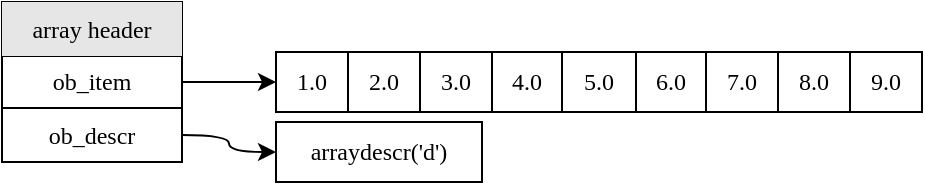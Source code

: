 <mxfile version="13.3.9" type="device"><diagram id="V-fRS5R0NmhQq2q2xxJZ" name="Page-1"><mxGraphModel dx="1422" dy="822" grid="1" gridSize="10" guides="1" tooltips="1" connect="1" arrows="1" fold="1" page="1" pageScale="1" pageWidth="827" pageHeight="1169" math="0" shadow="0"><root><mxCell id="0"/><mxCell id="1" parent="0"/><mxCell id="NCydLkMNIyWAf2cH4Ijt-1" value="" style="shape=table;html=1;whiteSpace=wrap;startSize=0;container=1;collapsible=0;childLayout=tableLayout;fontFamily=Verdana;fontSize=12;" parent="1" vertex="1"><mxGeometry x="300" y="350" width="90" height="80" as="geometry"/></mxCell><mxCell id="NCydLkMNIyWAf2cH4Ijt-2" value="" style="shape=partialRectangle;html=1;whiteSpace=wrap;collapsible=0;dropTarget=0;pointerEvents=0;fillColor=none;top=0;left=0;bottom=0;right=0;points=[[0,0.5],[1,0.5]];portConstraint=eastwest;fontFamily=Verdana;fontSize=12;" parent="NCydLkMNIyWAf2cH4Ijt-1" vertex="1"><mxGeometry width="90" height="27" as="geometry"/></mxCell><mxCell id="NCydLkMNIyWAf2cH4Ijt-3" value="array header" style="shape=partialRectangle;html=1;whiteSpace=wrap;connectable=0;overflow=hidden;top=0;left=0;bottom=0;right=0;fontFamily=Verdana;fontSize=12;fillColor=#E6E6E6;" parent="NCydLkMNIyWAf2cH4Ijt-2" vertex="1"><mxGeometry width="90" height="27" as="geometry"/></mxCell><mxCell id="NCydLkMNIyWAf2cH4Ijt-4" value="" style="shape=partialRectangle;html=1;whiteSpace=wrap;collapsible=0;dropTarget=0;pointerEvents=0;fillColor=none;top=0;left=0;bottom=0;right=0;points=[[0,0.5],[1,0.5]];portConstraint=eastwest;fontFamily=Verdana;fontSize=12;" parent="NCydLkMNIyWAf2cH4Ijt-1" vertex="1"><mxGeometry y="27" width="90" height="26" as="geometry"/></mxCell><mxCell id="NCydLkMNIyWAf2cH4Ijt-5" value="ob_item" style="shape=partialRectangle;html=1;whiteSpace=wrap;connectable=0;overflow=hidden;fillColor=none;top=0;left=0;bottom=0;right=0;fontFamily=Verdana;fontSize=12;" parent="NCydLkMNIyWAf2cH4Ijt-4" vertex="1"><mxGeometry width="90" height="26" as="geometry"/></mxCell><mxCell id="NCydLkMNIyWAf2cH4Ijt-6" value="" style="shape=partialRectangle;html=1;whiteSpace=wrap;collapsible=0;dropTarget=0;pointerEvents=0;fillColor=none;top=0;left=0;bottom=0;right=0;points=[[0,0.5],[1,0.5]];portConstraint=eastwest;fontFamily=Verdana;fontSize=12;" parent="NCydLkMNIyWAf2cH4Ijt-1" vertex="1"><mxGeometry y="53" width="90" height="27" as="geometry"/></mxCell><mxCell id="NCydLkMNIyWAf2cH4Ijt-7" value="ob_descr" style="shape=partialRectangle;html=1;whiteSpace=wrap;connectable=0;overflow=hidden;fillColor=none;top=0;left=0;bottom=0;right=0;fontFamily=Verdana;fontSize=12;" parent="NCydLkMNIyWAf2cH4Ijt-6" vertex="1"><mxGeometry width="90" height="27" as="geometry"/></mxCell><mxCell id="NCydLkMNIyWAf2cH4Ijt-8" value="" style="shape=table;html=1;whiteSpace=wrap;startSize=0;container=1;collapsible=0;childLayout=tableLayout;fontFamily=Verdana;fontSize=12;" parent="1" vertex="1"><mxGeometry x="437" y="375" width="323" height="30" as="geometry"/></mxCell><mxCell id="NCydLkMNIyWAf2cH4Ijt-9" value="" style="shape=partialRectangle;html=1;whiteSpace=wrap;collapsible=0;dropTarget=0;pointerEvents=0;fillColor=none;top=0;left=0;bottom=0;right=0;points=[[0,0.5],[1,0.5]];portConstraint=eastwest;fontFamily=Verdana;fontSize=12;" parent="NCydLkMNIyWAf2cH4Ijt-8" vertex="1"><mxGeometry width="323" height="30" as="geometry"/></mxCell><mxCell id="NCydLkMNIyWAf2cH4Ijt-10" value="1.0" style="shape=partialRectangle;html=1;whiteSpace=wrap;connectable=0;overflow=hidden;fillColor=none;top=0;left=0;bottom=0;right=0;fontFamily=Verdana;fontSize=12;" parent="NCydLkMNIyWAf2cH4Ijt-9" vertex="1"><mxGeometry width="36" height="30" as="geometry"/></mxCell><mxCell id="NCydLkMNIyWAf2cH4Ijt-11" value="2.0" style="shape=partialRectangle;html=1;whiteSpace=wrap;connectable=0;overflow=hidden;fillColor=none;top=0;left=0;bottom=0;right=0;fontFamily=Verdana;fontSize=12;" parent="NCydLkMNIyWAf2cH4Ijt-9" vertex="1"><mxGeometry x="36" width="36" height="30" as="geometry"/></mxCell><mxCell id="NCydLkMNIyWAf2cH4Ijt-12" value="3.0" style="shape=partialRectangle;html=1;whiteSpace=wrap;connectable=0;overflow=hidden;fillColor=none;top=0;left=0;bottom=0;right=0;fontFamily=Verdana;fontSize=12;" parent="NCydLkMNIyWAf2cH4Ijt-9" vertex="1"><mxGeometry x="72" width="36" height="30" as="geometry"/></mxCell><mxCell id="NCydLkMNIyWAf2cH4Ijt-13" value="4.0" style="shape=partialRectangle;html=1;whiteSpace=wrap;connectable=0;overflow=hidden;fillColor=none;top=0;left=0;bottom=0;right=0;fontFamily=Verdana;fontSize=12;" parent="NCydLkMNIyWAf2cH4Ijt-9" vertex="1"><mxGeometry x="108" width="35" height="30" as="geometry"/></mxCell><mxCell id="NCydLkMNIyWAf2cH4Ijt-14" value="5.0" style="shape=partialRectangle;html=1;whiteSpace=wrap;connectable=0;overflow=hidden;fillColor=none;top=0;left=0;bottom=0;right=0;fontFamily=Verdana;fontSize=12;" parent="NCydLkMNIyWAf2cH4Ijt-9" vertex="1"><mxGeometry x="143" width="37" height="30" as="geometry"/></mxCell><mxCell id="NCydLkMNIyWAf2cH4Ijt-15" value="6.0" style="shape=partialRectangle;html=1;whiteSpace=wrap;connectable=0;overflow=hidden;fillColor=none;top=0;left=0;bottom=0;right=0;fontFamily=Verdana;fontSize=12;" parent="NCydLkMNIyWAf2cH4Ijt-9" vertex="1"><mxGeometry x="180" width="35" height="30" as="geometry"/></mxCell><mxCell id="NCydLkMNIyWAf2cH4Ijt-16" value="7.0" style="shape=partialRectangle;html=1;whiteSpace=wrap;connectable=0;overflow=hidden;fillColor=none;top=0;left=0;bottom=0;right=0;fontFamily=Verdana;fontSize=12;" parent="NCydLkMNIyWAf2cH4Ijt-9" vertex="1"><mxGeometry x="215" width="36" height="30" as="geometry"/></mxCell><mxCell id="NCydLkMNIyWAf2cH4Ijt-17" value="8.0" style="shape=partialRectangle;html=1;whiteSpace=wrap;connectable=0;overflow=hidden;fillColor=none;top=0;left=0;bottom=0;right=0;fontFamily=Verdana;fontSize=12;" parent="NCydLkMNIyWAf2cH4Ijt-9" vertex="1"><mxGeometry x="251" width="36" height="30" as="geometry"/></mxCell><mxCell id="NCydLkMNIyWAf2cH4Ijt-18" value="9.0" style="shape=partialRectangle;html=1;whiteSpace=wrap;connectable=0;overflow=hidden;fillColor=none;top=0;left=0;bottom=0;right=0;fontFamily=Verdana;fontSize=12;" parent="NCydLkMNIyWAf2cH4Ijt-9" vertex="1"><mxGeometry x="287" width="36" height="30" as="geometry"/></mxCell><mxCell id="NCydLkMNIyWAf2cH4Ijt-22" style="edgeStyle=orthogonalEdgeStyle;rounded=0;orthogonalLoop=1;jettySize=auto;html=1;exitX=1;exitY=0.5;exitDx=0;exitDy=0;entryX=0;entryY=0.5;entryDx=0;entryDy=0;fontFamily=Verdana;fontSize=12;" parent="1" source="NCydLkMNIyWAf2cH4Ijt-4" target="NCydLkMNIyWAf2cH4Ijt-9" edge="1"><mxGeometry relative="1" as="geometry"/></mxCell><mxCell id="NCydLkMNIyWAf2cH4Ijt-24" style="edgeStyle=orthogonalEdgeStyle;curved=1;rounded=0;orthogonalLoop=1;jettySize=auto;html=1;exitX=1;exitY=0.5;exitDx=0;exitDy=0;fontFamily=Verdana;fontSize=12;" parent="1" source="NCydLkMNIyWAf2cH4Ijt-6" target="NCydLkMNIyWAf2cH4Ijt-20" edge="1"><mxGeometry relative="1" as="geometry"/></mxCell><mxCell id="NCydLkMNIyWAf2cH4Ijt-19" value="" style="shape=table;html=1;whiteSpace=wrap;startSize=0;container=1;collapsible=0;childLayout=tableLayout;fontFamily=Verdana;fontSize=12;" parent="1" vertex="1"><mxGeometry x="437" y="410" width="103" height="30" as="geometry"/></mxCell><mxCell id="NCydLkMNIyWAf2cH4Ijt-20" value="" style="shape=partialRectangle;html=1;whiteSpace=wrap;collapsible=0;dropTarget=0;pointerEvents=0;fillColor=none;top=0;left=0;bottom=0;right=0;points=[[0,0.5],[1,0.5]];portConstraint=eastwest;fontFamily=Verdana;fontSize=12;" parent="NCydLkMNIyWAf2cH4Ijt-19" vertex="1"><mxGeometry width="103" height="30" as="geometry"/></mxCell><mxCell id="NCydLkMNIyWAf2cH4Ijt-21" value="arraydescr('d')" style="shape=partialRectangle;html=1;whiteSpace=wrap;connectable=0;overflow=hidden;fillColor=none;top=0;left=0;bottom=0;right=0;fontFamily=Verdana;fontSize=12;" parent="NCydLkMNIyWAf2cH4Ijt-20" vertex="1"><mxGeometry width="103" height="30" as="geometry"/></mxCell></root></mxGraphModel></diagram></mxfile>